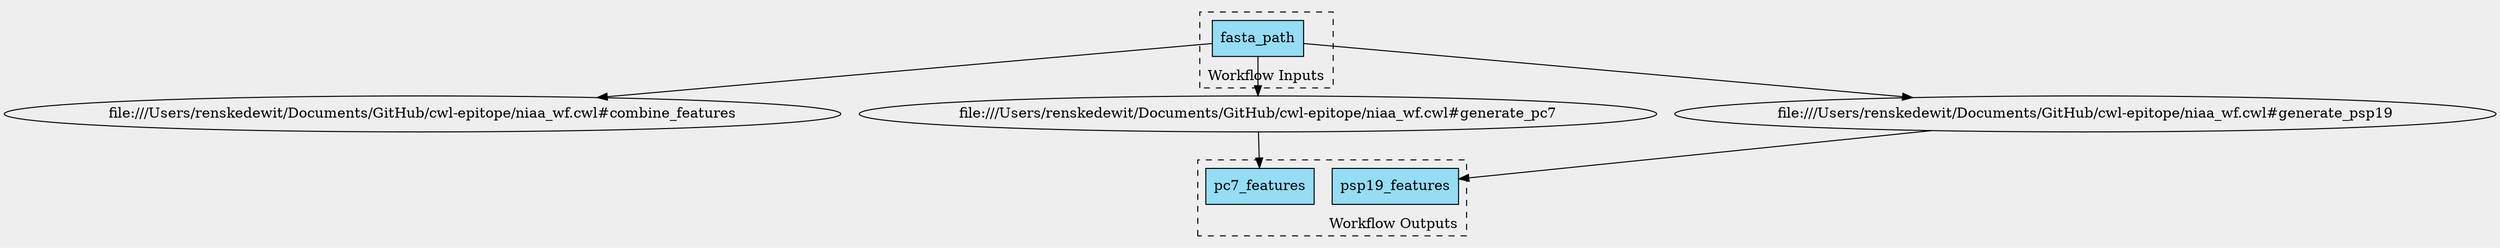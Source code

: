digraph G {
bgcolor="#eeeeee";
clusterrank=local;
labeljust=right;
labelloc=bottom;
subgraph cluster_inputs {
label="Workflow Inputs";
rank=same;
style=dashed;
"file:///Users/renskedewit/Documents/GitHub/cwl-epitope/niaa_wf.cwl#fasta_path" [fillcolor="#94DDF4", label=fasta_path, shape=record, style=filled];
"file:///Users/renskedewit/Documents/GitHub/cwl-epitope/niaa_wf.cwl#fasta_path" [fillcolor="#94DDF4", label=fasta_path, shape=record, style=filled];
"file:///Users/renskedewit/Documents/GitHub/cwl-epitope/niaa_wf.cwl#fasta_path" [fillcolor="#94DDF4", label=fasta_path, shape=record, style=filled];
}

"file:///Users/renskedewit/Documents/GitHub/cwl-epitope/niaa_wf.cwl#fasta_path" -> "file:///Users/renskedewit/Documents/GitHub/cwl-epitope/niaa_wf.cwl#combine_features";
"file:///Users/renskedewit/Documents/GitHub/cwl-epitope/niaa_wf.cwl#fasta_path" -> "file:///Users/renskedewit/Documents/GitHub/cwl-epitope/niaa_wf.cwl#generate_pc7";
"file:///Users/renskedewit/Documents/GitHub/cwl-epitope/niaa_wf.cwl#fasta_path" -> "file:///Users/renskedewit/Documents/GitHub/cwl-epitope/niaa_wf.cwl#generate_psp19";
subgraph cluster_outputs {
label="Workflow Outputs";
labelloc=b;
rank=same;
style=dashed;
"file:///Users/renskedewit/Documents/GitHub/cwl-epitope/niaa_wf.cwl#pc7_features" [fillcolor="#94DDF4", label=pc7_features, shape=record, style=filled];
"file:///Users/renskedewit/Documents/GitHub/cwl-epitope/niaa_wf.cwl#psp19_features" [fillcolor="#94DDF4", label=psp19_features, shape=record, style=filled];
}

"file:///Users/renskedewit/Documents/GitHub/cwl-epitope/niaa_wf.cwl#generate_pc7" -> "file:///Users/renskedewit/Documents/GitHub/cwl-epitope/niaa_wf.cwl#pc7_features";
"file:///Users/renskedewit/Documents/GitHub/cwl-epitope/niaa_wf.cwl#generate_psp19" -> "file:///Users/renskedewit/Documents/GitHub/cwl-epitope/niaa_wf.cwl#psp19_features";
}
